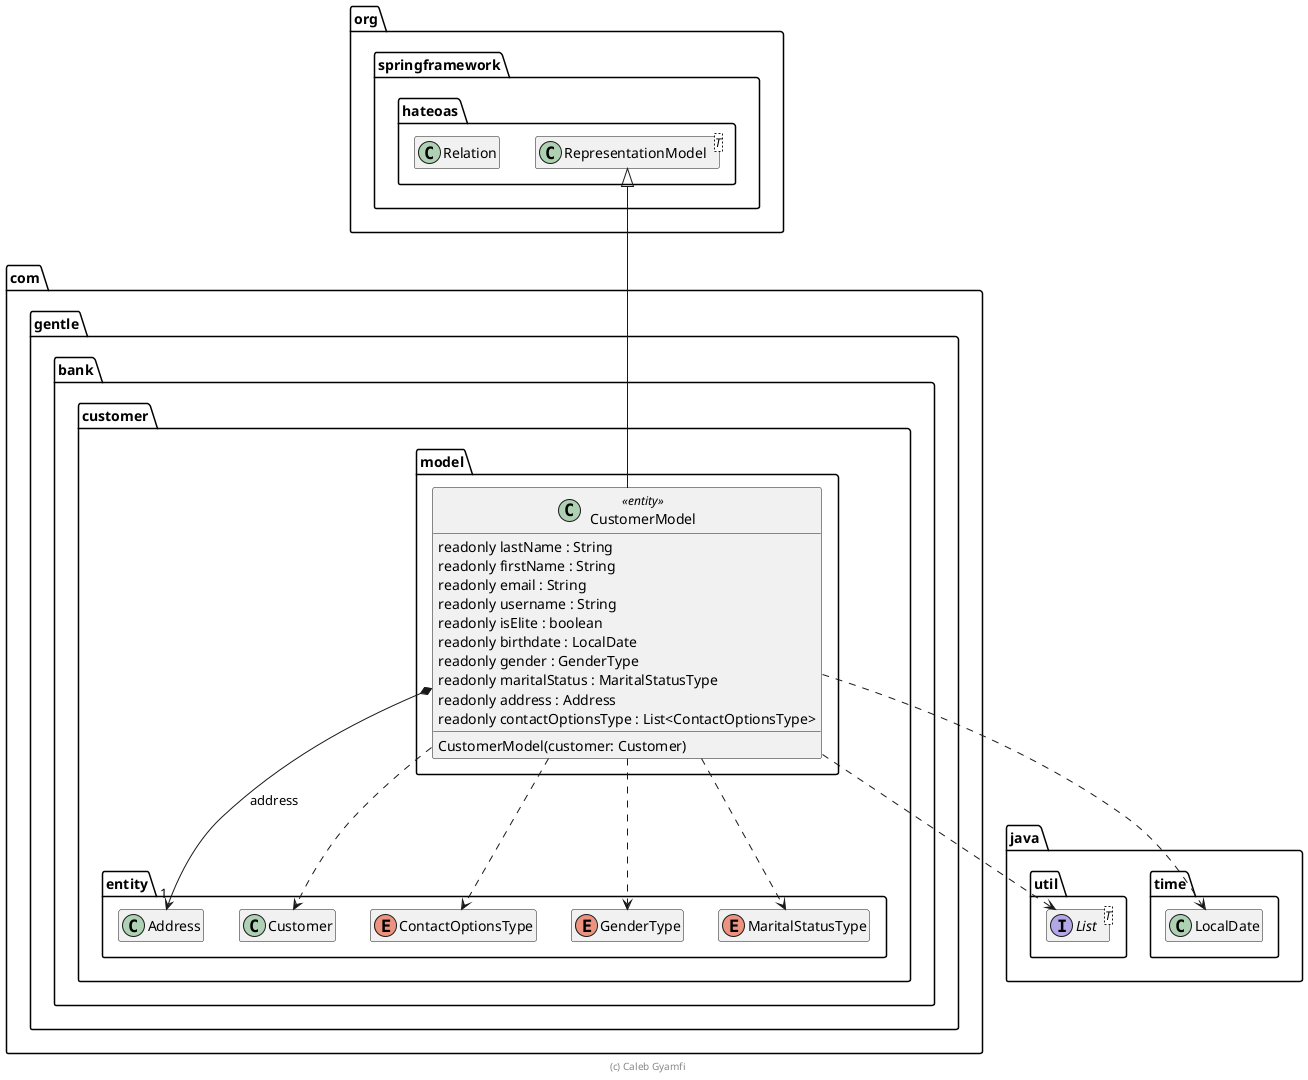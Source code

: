 @startuml CustomerModel

skinparam classAttributeIconSize 0

package java {
    package util {
        interface List<T>
    }

    package time {
        class LocalDate
    }
}

package org.springframework.hateoas {
    class RepresentationModel<T>
    class Relation
}

package com.gentle.bank.customer.entity {
    class Address
    class Customer

    enum ContactOptionsType
    enum GenderType
    enum MaritalStatusType
}

package com.gentle.bank.customer.model {
    class CustomerModel << entity >> {
        readonly lastName : String
        readonly firstName : String
        readonly email : String
        readonly username : String
        readonly isElite : boolean
        readonly birthdate : LocalDate
        readonly gender : GenderType
        readonly maritalStatus : MaritalStatusType
        readonly address : Address
        readonly contactOptionsType : List<ContactOptionsType>

        CustomerModel(customer: Customer)
    }

    CustomerModel -up-|> RepresentationModel
    CustomerModel *--> "1" Address : address
    CustomerModel ..> GenderType
    CustomerModel ..> MaritalStatusType
    CustomerModel ..> ContactOptionsType
    CustomerModel ..> List
    CustomerModel ..> LocalDate
    CustomerModel ..> Customer
}

hide empty members

footer (c) Caleb Gyamfi

@enduml
